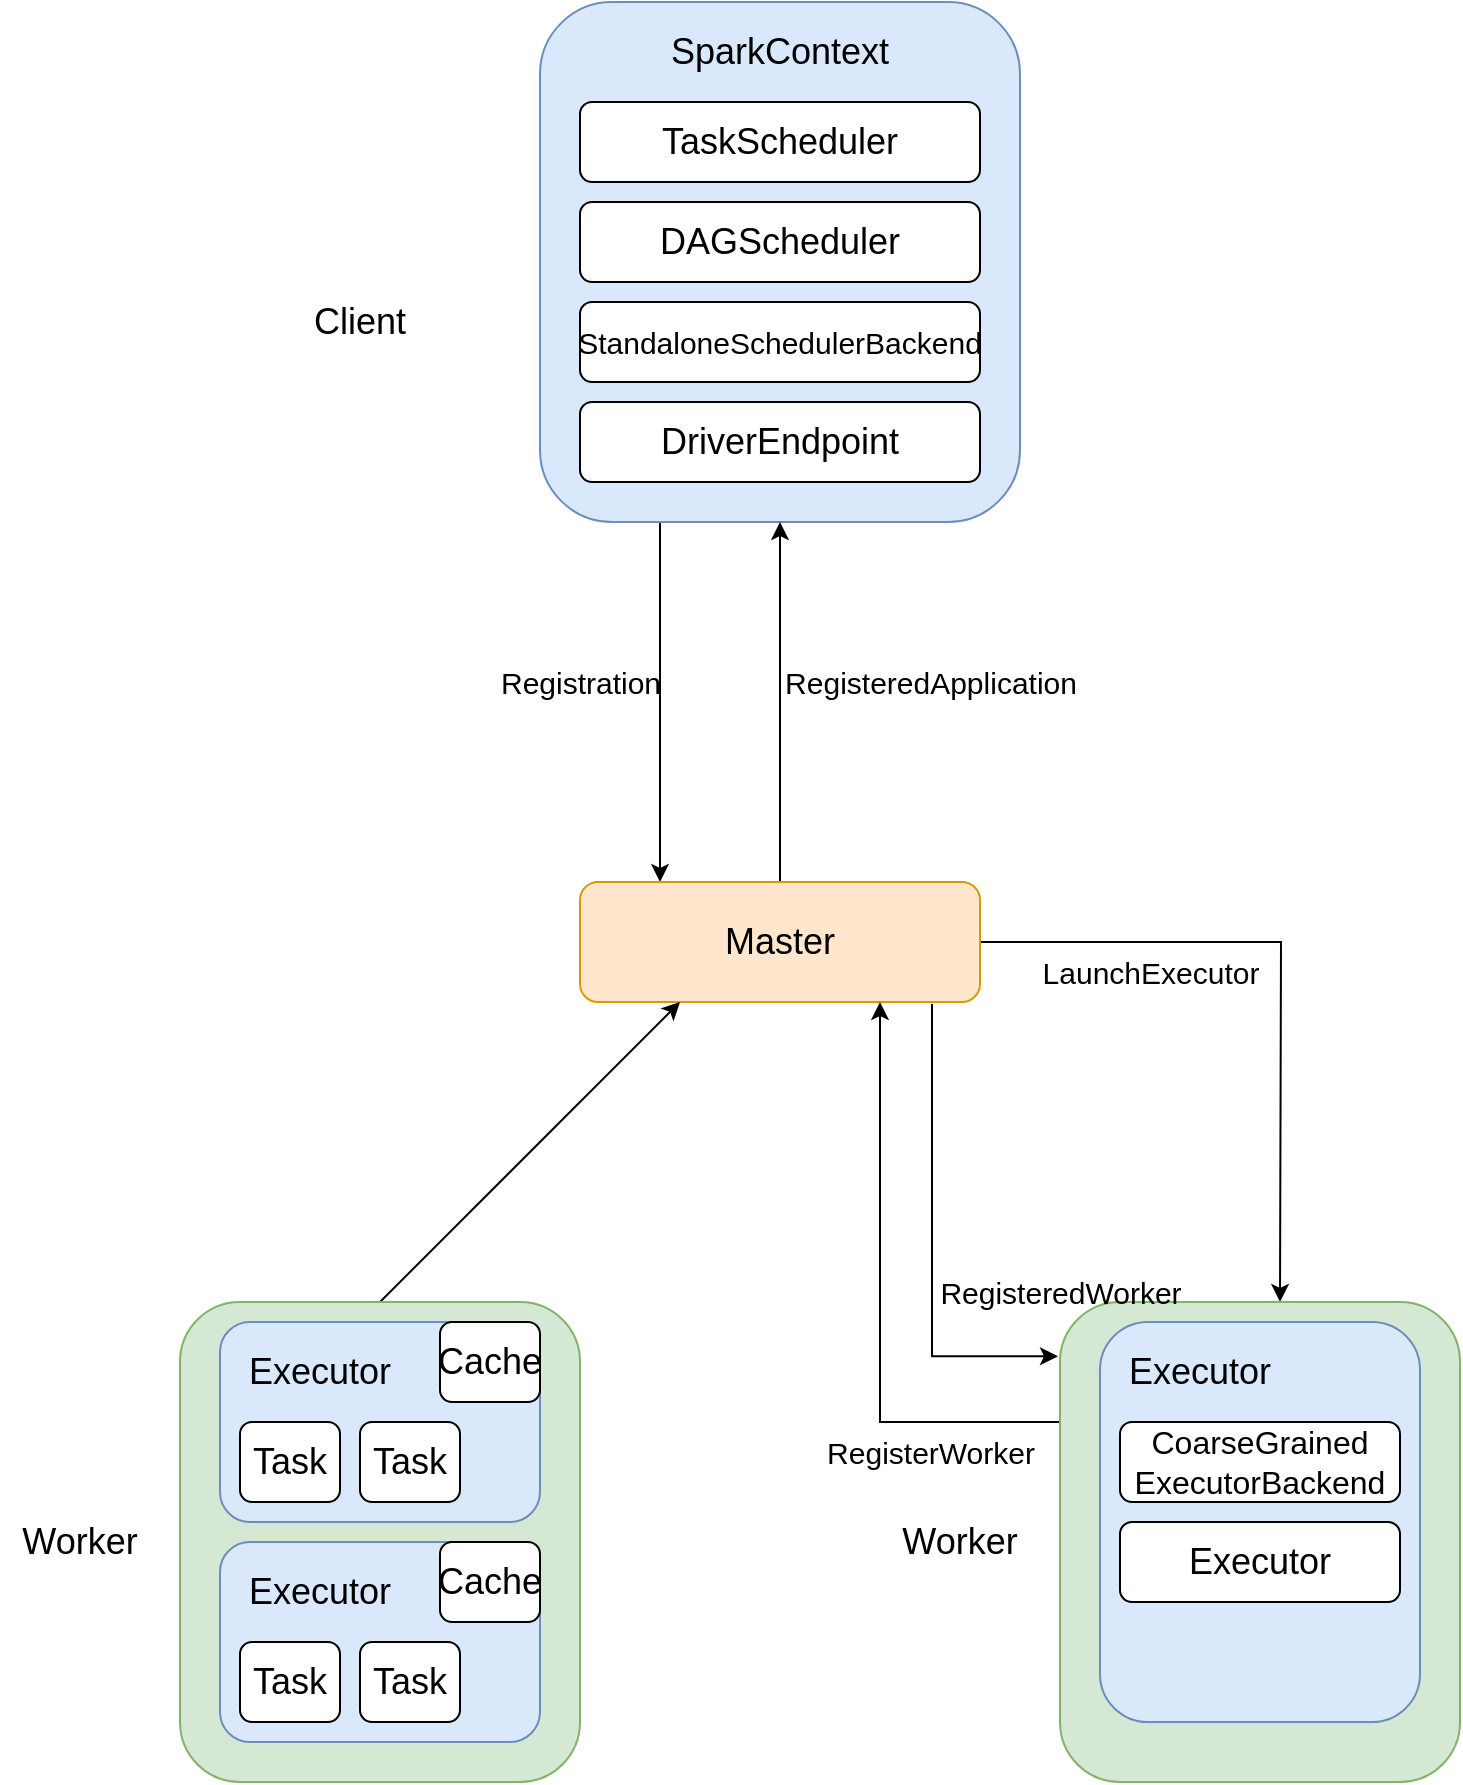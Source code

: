 <mxfile version="20.2.2" type="github">
  <diagram id="pUWvV2eLPASHMCwtmdOP" name="第 1 页">
    <mxGraphModel dx="1218" dy="795" grid="1" gridSize="10" guides="1" tooltips="1" connect="1" arrows="1" fold="1" page="1" pageScale="1" pageWidth="2000" pageHeight="3000" math="0" shadow="0">
      <root>
        <mxCell id="0" />
        <mxCell id="1" parent="0" />
        <mxCell id="alJdCRDrdjsyQlIiN1J4-14" style="edgeStyle=orthogonalEdgeStyle;rounded=0;orthogonalLoop=1;jettySize=auto;html=1;exitX=0.25;exitY=1;exitDx=0;exitDy=0;entryX=0.2;entryY=0;entryDx=0;entryDy=0;entryPerimeter=0;fontSize=18;" edge="1" parent="1" source="alJdCRDrdjsyQlIiN1J4-1" target="alJdCRDrdjsyQlIiN1J4-2">
          <mxGeometry relative="1" as="geometry" />
        </mxCell>
        <mxCell id="alJdCRDrdjsyQlIiN1J4-1" value="" style="rounded=1;whiteSpace=wrap;html=1;fontSize=18;fillColor=#dae8fc;strokeColor=#6c8ebf;" vertex="1" parent="1">
          <mxGeometry x="400" y="40" width="240" height="260" as="geometry" />
        </mxCell>
        <mxCell id="alJdCRDrdjsyQlIiN1J4-15" style="edgeStyle=orthogonalEdgeStyle;rounded=0;orthogonalLoop=1;jettySize=auto;html=1;exitX=0.5;exitY=0;exitDx=0;exitDy=0;entryX=0.5;entryY=1;entryDx=0;entryDy=0;fontSize=18;" edge="1" parent="1" source="alJdCRDrdjsyQlIiN1J4-2" target="alJdCRDrdjsyQlIiN1J4-1">
          <mxGeometry relative="1" as="geometry" />
        </mxCell>
        <mxCell id="alJdCRDrdjsyQlIiN1J4-52" style="edgeStyle=orthogonalEdgeStyle;rounded=0;orthogonalLoop=1;jettySize=auto;html=1;exitX=1;exitY=0.5;exitDx=0;exitDy=0;fontSize=15;" edge="1" parent="1" source="alJdCRDrdjsyQlIiN1J4-2">
          <mxGeometry relative="1" as="geometry">
            <mxPoint x="770" y="690" as="targetPoint" />
          </mxGeometry>
        </mxCell>
        <mxCell id="alJdCRDrdjsyQlIiN1J4-56" style="edgeStyle=orthogonalEdgeStyle;rounded=0;orthogonalLoop=1;jettySize=auto;html=1;exitX=0.88;exitY=1.017;exitDx=0;exitDy=0;entryX=-0.005;entryY=0.113;entryDx=0;entryDy=0;entryPerimeter=0;fontSize=15;exitPerimeter=0;" edge="1" parent="1" source="alJdCRDrdjsyQlIiN1J4-2" target="alJdCRDrdjsyQlIiN1J4-33">
          <mxGeometry relative="1" as="geometry" />
        </mxCell>
        <mxCell id="alJdCRDrdjsyQlIiN1J4-2" value="Master" style="rounded=1;whiteSpace=wrap;html=1;fontSize=18;fillColor=#ffe6cc;strokeColor=#d79b00;" vertex="1" parent="1">
          <mxGeometry x="420" y="480" width="200" height="60" as="geometry" />
        </mxCell>
        <mxCell id="alJdCRDrdjsyQlIiN1J4-47" style="rounded=0;orthogonalLoop=1;jettySize=auto;html=1;exitX=0.5;exitY=0;exitDx=0;exitDy=0;entryX=0.25;entryY=1;entryDx=0;entryDy=0;fontSize=15;" edge="1" parent="1" source="alJdCRDrdjsyQlIiN1J4-3" target="alJdCRDrdjsyQlIiN1J4-2">
          <mxGeometry relative="1" as="geometry" />
        </mxCell>
        <mxCell id="alJdCRDrdjsyQlIiN1J4-3" value="" style="rounded=1;whiteSpace=wrap;html=1;fontSize=18;fillColor=#d5e8d4;strokeColor=#82b366;" vertex="1" parent="1">
          <mxGeometry x="220" y="690" width="200" height="240" as="geometry" />
        </mxCell>
        <mxCell id="alJdCRDrdjsyQlIiN1J4-5" value="TaskScheduler" style="rounded=1;whiteSpace=wrap;html=1;fontSize=18;" vertex="1" parent="1">
          <mxGeometry x="420" y="90" width="200" height="40" as="geometry" />
        </mxCell>
        <mxCell id="alJdCRDrdjsyQlIiN1J4-6" value="DAGScheduler" style="rounded=1;whiteSpace=wrap;html=1;fontSize=18;" vertex="1" parent="1">
          <mxGeometry x="420" y="140" width="200" height="40" as="geometry" />
        </mxCell>
        <mxCell id="alJdCRDrdjsyQlIiN1J4-7" value="&lt;font style=&quot;font-size: 15px;&quot;&gt;StandaloneSchedulerBackend&lt;/font&gt;" style="rounded=1;whiteSpace=wrap;html=1;fontSize=18;" vertex="1" parent="1">
          <mxGeometry x="420" y="190" width="200" height="40" as="geometry" />
        </mxCell>
        <mxCell id="alJdCRDrdjsyQlIiN1J4-8" value="DriverEndpoint" style="rounded=1;whiteSpace=wrap;html=1;fontSize=18;" vertex="1" parent="1">
          <mxGeometry x="420" y="240" width="200" height="40" as="geometry" />
        </mxCell>
        <mxCell id="alJdCRDrdjsyQlIiN1J4-9" value="Client" style="text;html=1;strokeColor=none;fillColor=none;align=center;verticalAlign=middle;whiteSpace=wrap;rounded=0;fontSize=18;" vertex="1" parent="1">
          <mxGeometry x="270" y="185" width="80" height="30" as="geometry" />
        </mxCell>
        <mxCell id="alJdCRDrdjsyQlIiN1J4-16" value="Registration" style="text;html=1;align=center;verticalAlign=middle;resizable=0;points=[];autosize=1;strokeColor=none;fillColor=none;fontSize=15;" vertex="1" parent="1">
          <mxGeometry x="370" y="365" width="100" height="30" as="geometry" />
        </mxCell>
        <mxCell id="alJdCRDrdjsyQlIiN1J4-17" value="RegisteredApplication" style="text;html=1;align=center;verticalAlign=middle;resizable=0;points=[];autosize=1;strokeColor=none;fillColor=none;fontSize=15;" vertex="1" parent="1">
          <mxGeometry x="510" y="365" width="170" height="30" as="geometry" />
        </mxCell>
        <mxCell id="alJdCRDrdjsyQlIiN1J4-18" value="SparkContext" style="text;html=1;strokeColor=none;fillColor=none;align=center;verticalAlign=middle;whiteSpace=wrap;rounded=0;fontSize=18;" vertex="1" parent="1">
          <mxGeometry x="480" y="50" width="80" height="30" as="geometry" />
        </mxCell>
        <mxCell id="alJdCRDrdjsyQlIiN1J4-24" value="" style="group" vertex="1" connectable="0" parent="1">
          <mxGeometry x="240" y="700" width="160" height="100" as="geometry" />
        </mxCell>
        <mxCell id="alJdCRDrdjsyQlIiN1J4-19" value="" style="rounded=1;whiteSpace=wrap;html=1;fontSize=18;fillColor=#dae8fc;strokeColor=#6c8ebf;" vertex="1" parent="alJdCRDrdjsyQlIiN1J4-24">
          <mxGeometry width="160" height="100" as="geometry" />
        </mxCell>
        <mxCell id="alJdCRDrdjsyQlIiN1J4-20" value="Task" style="rounded=1;whiteSpace=wrap;html=1;fontSize=18;" vertex="1" parent="alJdCRDrdjsyQlIiN1J4-24">
          <mxGeometry x="10" y="50" width="50" height="40" as="geometry" />
        </mxCell>
        <mxCell id="alJdCRDrdjsyQlIiN1J4-21" value="Task" style="rounded=1;whiteSpace=wrap;html=1;fontSize=18;" vertex="1" parent="alJdCRDrdjsyQlIiN1J4-24">
          <mxGeometry x="70" y="50" width="50" height="40" as="geometry" />
        </mxCell>
        <mxCell id="alJdCRDrdjsyQlIiN1J4-22" value="Cache" style="rounded=1;whiteSpace=wrap;html=1;fontSize=18;" vertex="1" parent="alJdCRDrdjsyQlIiN1J4-24">
          <mxGeometry x="110" width="50" height="40" as="geometry" />
        </mxCell>
        <mxCell id="alJdCRDrdjsyQlIiN1J4-23" value="Executor" style="text;html=1;strokeColor=none;fillColor=none;align=center;verticalAlign=middle;whiteSpace=wrap;rounded=0;fontSize=18;" vertex="1" parent="alJdCRDrdjsyQlIiN1J4-24">
          <mxGeometry x="10" y="10" width="80" height="30" as="geometry" />
        </mxCell>
        <mxCell id="alJdCRDrdjsyQlIiN1J4-25" value="" style="group" vertex="1" connectable="0" parent="1">
          <mxGeometry x="240" y="810" width="160" height="100" as="geometry" />
        </mxCell>
        <mxCell id="alJdCRDrdjsyQlIiN1J4-26" value="" style="rounded=1;whiteSpace=wrap;html=1;fontSize=18;fillColor=#dae8fc;strokeColor=#6c8ebf;" vertex="1" parent="alJdCRDrdjsyQlIiN1J4-25">
          <mxGeometry width="160" height="100" as="geometry" />
        </mxCell>
        <mxCell id="alJdCRDrdjsyQlIiN1J4-27" value="Task" style="rounded=1;whiteSpace=wrap;html=1;fontSize=18;" vertex="1" parent="alJdCRDrdjsyQlIiN1J4-25">
          <mxGeometry x="10" y="50" width="50" height="40" as="geometry" />
        </mxCell>
        <mxCell id="alJdCRDrdjsyQlIiN1J4-28" value="Task" style="rounded=1;whiteSpace=wrap;html=1;fontSize=18;" vertex="1" parent="alJdCRDrdjsyQlIiN1J4-25">
          <mxGeometry x="70" y="50" width="50" height="40" as="geometry" />
        </mxCell>
        <mxCell id="alJdCRDrdjsyQlIiN1J4-29" value="Cache" style="rounded=1;whiteSpace=wrap;html=1;fontSize=18;" vertex="1" parent="alJdCRDrdjsyQlIiN1J4-25">
          <mxGeometry x="110" width="50" height="40" as="geometry" />
        </mxCell>
        <mxCell id="alJdCRDrdjsyQlIiN1J4-30" value="Executor" style="text;html=1;strokeColor=none;fillColor=none;align=center;verticalAlign=middle;whiteSpace=wrap;rounded=0;fontSize=18;" vertex="1" parent="alJdCRDrdjsyQlIiN1J4-25">
          <mxGeometry x="10" y="10" width="80" height="30" as="geometry" />
        </mxCell>
        <mxCell id="alJdCRDrdjsyQlIiN1J4-32" value="Worker" style="text;html=1;strokeColor=none;fillColor=none;align=center;verticalAlign=middle;whiteSpace=wrap;rounded=0;fontSize=18;" vertex="1" parent="1">
          <mxGeometry x="130" y="795" width="80" height="30" as="geometry" />
        </mxCell>
        <mxCell id="alJdCRDrdjsyQlIiN1J4-54" style="edgeStyle=orthogonalEdgeStyle;rounded=0;orthogonalLoop=1;jettySize=auto;html=1;exitX=0;exitY=0.25;exitDx=0;exitDy=0;entryX=0.75;entryY=1;entryDx=0;entryDy=0;fontSize=15;" edge="1" parent="1" source="alJdCRDrdjsyQlIiN1J4-33" target="alJdCRDrdjsyQlIiN1J4-2">
          <mxGeometry relative="1" as="geometry" />
        </mxCell>
        <mxCell id="alJdCRDrdjsyQlIiN1J4-33" value="" style="rounded=1;whiteSpace=wrap;html=1;fontSize=18;fillColor=#d5e8d4;strokeColor=#82b366;" vertex="1" parent="1">
          <mxGeometry x="660" y="690" width="200" height="240" as="geometry" />
        </mxCell>
        <mxCell id="alJdCRDrdjsyQlIiN1J4-46" value="Worker" style="text;html=1;strokeColor=none;fillColor=none;align=center;verticalAlign=middle;whiteSpace=wrap;rounded=0;fontSize=18;" vertex="1" parent="1">
          <mxGeometry x="570" y="795" width="80" height="30" as="geometry" />
        </mxCell>
        <mxCell id="alJdCRDrdjsyQlIiN1J4-49" value="RegisterWorker" style="text;html=1;align=center;verticalAlign=middle;resizable=0;points=[];autosize=1;strokeColor=none;fillColor=none;fontSize=15;" vertex="1" parent="1">
          <mxGeometry x="530" y="750" width="130" height="30" as="geometry" />
        </mxCell>
        <mxCell id="alJdCRDrdjsyQlIiN1J4-51" value="RegisteredWorker" style="text;html=1;align=center;verticalAlign=middle;resizable=0;points=[];autosize=1;strokeColor=none;fillColor=none;fontSize=15;" vertex="1" parent="1">
          <mxGeometry x="590" y="670" width="140" height="30" as="geometry" />
        </mxCell>
        <mxCell id="alJdCRDrdjsyQlIiN1J4-53" value="LaunchExecutor" style="text;html=1;align=center;verticalAlign=middle;resizable=0;points=[];autosize=1;strokeColor=none;fillColor=none;fontSize=15;" vertex="1" parent="1">
          <mxGeometry x="640" y="510" width="130" height="30" as="geometry" />
        </mxCell>
        <mxCell id="alJdCRDrdjsyQlIiN1J4-35" value="" style="rounded=1;whiteSpace=wrap;html=1;fontSize=18;fillColor=#dae8fc;strokeColor=#6c8ebf;" vertex="1" parent="1">
          <mxGeometry x="680" y="700" width="160" height="200" as="geometry" />
        </mxCell>
        <mxCell id="alJdCRDrdjsyQlIiN1J4-36" value="&lt;div&gt;CoarseGrained&lt;/div&gt;&lt;div&gt;ExecutorBackend&lt;/div&gt;" style="rounded=1;whiteSpace=wrap;html=1;fontSize=16;" vertex="1" parent="1">
          <mxGeometry x="690" y="750" width="140" height="40" as="geometry" />
        </mxCell>
        <mxCell id="alJdCRDrdjsyQlIiN1J4-39" value="Executor" style="text;html=1;strokeColor=none;fillColor=none;align=center;verticalAlign=middle;whiteSpace=wrap;rounded=0;fontSize=18;" vertex="1" parent="1">
          <mxGeometry x="690" y="710" width="80" height="30" as="geometry" />
        </mxCell>
        <mxCell id="alJdCRDrdjsyQlIiN1J4-57" value="Executor" style="rounded=1;whiteSpace=wrap;html=1;fontSize=18;" vertex="1" parent="1">
          <mxGeometry x="690" y="800" width="140" height="40" as="geometry" />
        </mxCell>
      </root>
    </mxGraphModel>
  </diagram>
</mxfile>

